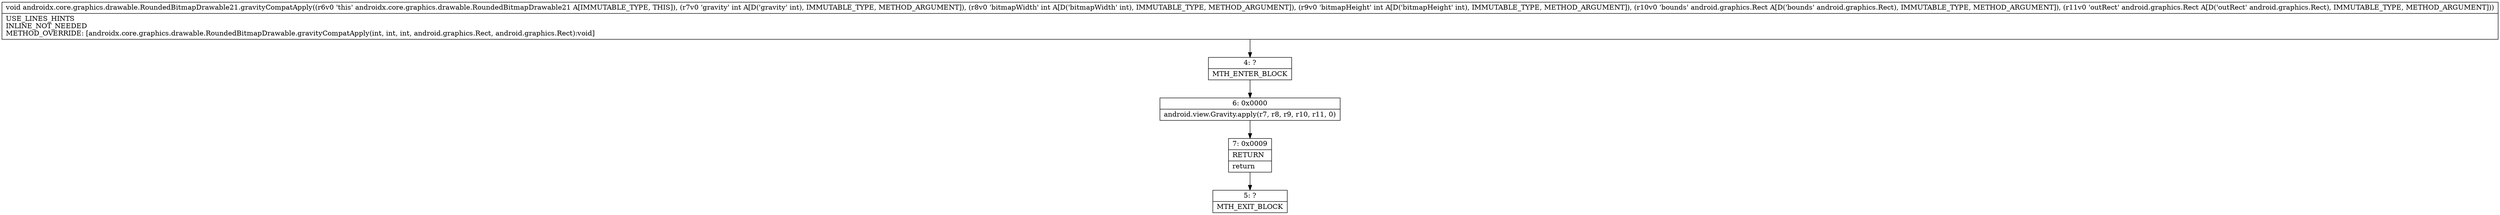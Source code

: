 digraph "CFG forandroidx.core.graphics.drawable.RoundedBitmapDrawable21.gravityCompatApply(IIILandroid\/graphics\/Rect;Landroid\/graphics\/Rect;)V" {
Node_4 [shape=record,label="{4\:\ ?|MTH_ENTER_BLOCK\l}"];
Node_6 [shape=record,label="{6\:\ 0x0000|android.view.Gravity.apply(r7, r8, r9, r10, r11, 0)\l}"];
Node_7 [shape=record,label="{7\:\ 0x0009|RETURN\l|return\l}"];
Node_5 [shape=record,label="{5\:\ ?|MTH_EXIT_BLOCK\l}"];
MethodNode[shape=record,label="{void androidx.core.graphics.drawable.RoundedBitmapDrawable21.gravityCompatApply((r6v0 'this' androidx.core.graphics.drawable.RoundedBitmapDrawable21 A[IMMUTABLE_TYPE, THIS]), (r7v0 'gravity' int A[D('gravity' int), IMMUTABLE_TYPE, METHOD_ARGUMENT]), (r8v0 'bitmapWidth' int A[D('bitmapWidth' int), IMMUTABLE_TYPE, METHOD_ARGUMENT]), (r9v0 'bitmapHeight' int A[D('bitmapHeight' int), IMMUTABLE_TYPE, METHOD_ARGUMENT]), (r10v0 'bounds' android.graphics.Rect A[D('bounds' android.graphics.Rect), IMMUTABLE_TYPE, METHOD_ARGUMENT]), (r11v0 'outRect' android.graphics.Rect A[D('outRect' android.graphics.Rect), IMMUTABLE_TYPE, METHOD_ARGUMENT]))  | USE_LINES_HINTS\lINLINE_NOT_NEEDED\lMETHOD_OVERRIDE: [androidx.core.graphics.drawable.RoundedBitmapDrawable.gravityCompatApply(int, int, int, android.graphics.Rect, android.graphics.Rect):void]\l}"];
MethodNode -> Node_4;Node_4 -> Node_6;
Node_6 -> Node_7;
Node_7 -> Node_5;
}

